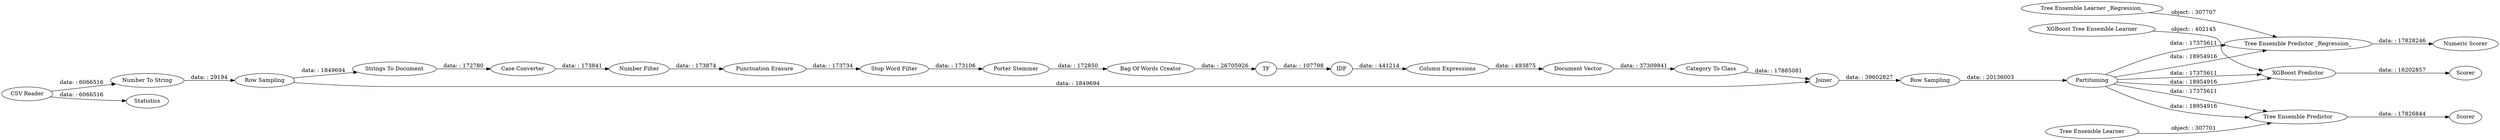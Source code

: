 digraph {
	"7824062584504310386_16" [label=IDF]
	"-2382676465786590472_29" [label=Scorer]
	"7824062584504310386_30" [label=Statistics]
	"7824062584504310386_9" [label="Number Filter"]
	"7824062584504310386_18" [label="Document Vector"]
	"7824062584504310386_21" [label=Joiner]
	"6322029027548163164_35" [label="Tree Ensemble Learner _Regression_"]
	"7824062584504310386_19" [label="Category To Class"]
	"-2382676465786590472_28" [label="XGBoost Predictor"]
	"7824062584504310386_12" [label="Porter Stemmer"]
	"7824062584504310386_11" [label="Stop Word Filter"]
	"6322029027548163164_36" [label="Tree Ensemble Predictor _Regression_"]
	"7824062584504310386_5" [label="Row Sampling"]
	"7824062584504310386_14" [label="Bag Of Words Creator"]
	"7824062584504310386_10" [label="Punctuation Erasure"]
	"7824062584504310386_8" [label="Case Converter"]
	"2257907894339924191_24" [label="Tree Ensemble Learner"]
	"7824062584504310386_4" [label="Number To String"]
	"2257907894339924191_25" [label="Tree Ensemble Predictor"]
	"-2382676465786590472_27" [label="XGBoost Tree Ensemble Learner"]
	"7824062584504310386_23" [label=Partitioning]
	"7824062584504310386_31" [label="Row Sampling"]
	"7824062584504310386_6" [label="Strings To Document"]
	"6322029027548163164_33" [label="Numeric Scorer"]
	"2257907894339924191_26" [label=Scorer]
	"7824062584504310386_2" [label="CSV Reader"]
	"7824062584504310386_15" [label=TF]
	"7824062584504310386_17" [label="Column Expressions"]
	"7824062584504310386_21" -> "7824062584504310386_31" [label="data: : 39602827"]
	"7824062584504310386_5" -> "7824062584504310386_6" [label="data: : 1849694"]
	"7824062584504310386_4" -> "7824062584504310386_5" [label="data: : 29194"]
	"7824062584504310386_11" -> "7824062584504310386_12" [label="data: : 173106"]
	"7824062584504310386_18" -> "7824062584504310386_19" [label="data: : 37309841"]
	"7824062584504310386_6" -> "7824062584504310386_8" [label="data: : 172780"]
	"-2382676465786590472_28" -> "-2382676465786590472_29" [label="data: : 16202857"]
	"7824062584504310386_31" -> "7824062584504310386_23" [label="data: : 20136003"]
	"7824062584504310386_14" -> "7824062584504310386_15" [label="data: : 26705926"]
	"7824062584504310386_19" -> "7824062584504310386_21" [label="data: : 17885081"]
	"7824062584504310386_23" -> "-2382676465786590472_28" [label="data: : 17375611"]
	"2257907894339924191_25" -> "2257907894339924191_26" [label="data: : 17826844"]
	"7824062584504310386_16" -> "7824062584504310386_17" [label="data: : 441214"]
	"7824062584504310386_23" -> "-2382676465786590472_28" [label="data: : 18954916"]
	"7824062584504310386_9" -> "7824062584504310386_10" [label="data: : 173874"]
	"6322029027548163164_35" -> "6322029027548163164_36" [label="object: : 307707"]
	"7824062584504310386_5" -> "7824062584504310386_21" [label="data: : 1849694"]
	"7824062584504310386_8" -> "7824062584504310386_9" [label="data: : 173841"]
	"6322029027548163164_36" -> "6322029027548163164_33" [label="data: : 17828246"]
	"7824062584504310386_10" -> "7824062584504310386_11" [label="data: : 173734"]
	"7824062584504310386_23" -> "6322029027548163164_36" [label="data: : 17375611"]
	"7824062584504310386_23" -> "6322029027548163164_36" [label="data: : 18954916"]
	"7824062584504310386_17" -> "7824062584504310386_18" [label="data: : 493875"]
	"7824062584504310386_23" -> "2257907894339924191_25" [label="data: : 17375611"]
	"7824062584504310386_23" -> "2257907894339924191_25" [label="data: : 18954916"]
	"7824062584504310386_2" -> "7824062584504310386_30" [label="data: : 6066516"]
	"7824062584504310386_12" -> "7824062584504310386_14" [label="data: : 172850"]
	"7824062584504310386_15" -> "7824062584504310386_16" [label="data: : 107798"]
	"-2382676465786590472_27" -> "-2382676465786590472_28" [label="object: : 402145"]
	"2257907894339924191_24" -> "2257907894339924191_25" [label="object: : 307701"]
	"7824062584504310386_2" -> "7824062584504310386_4" [label="data: : 6066516"]
	rankdir=LR
}
